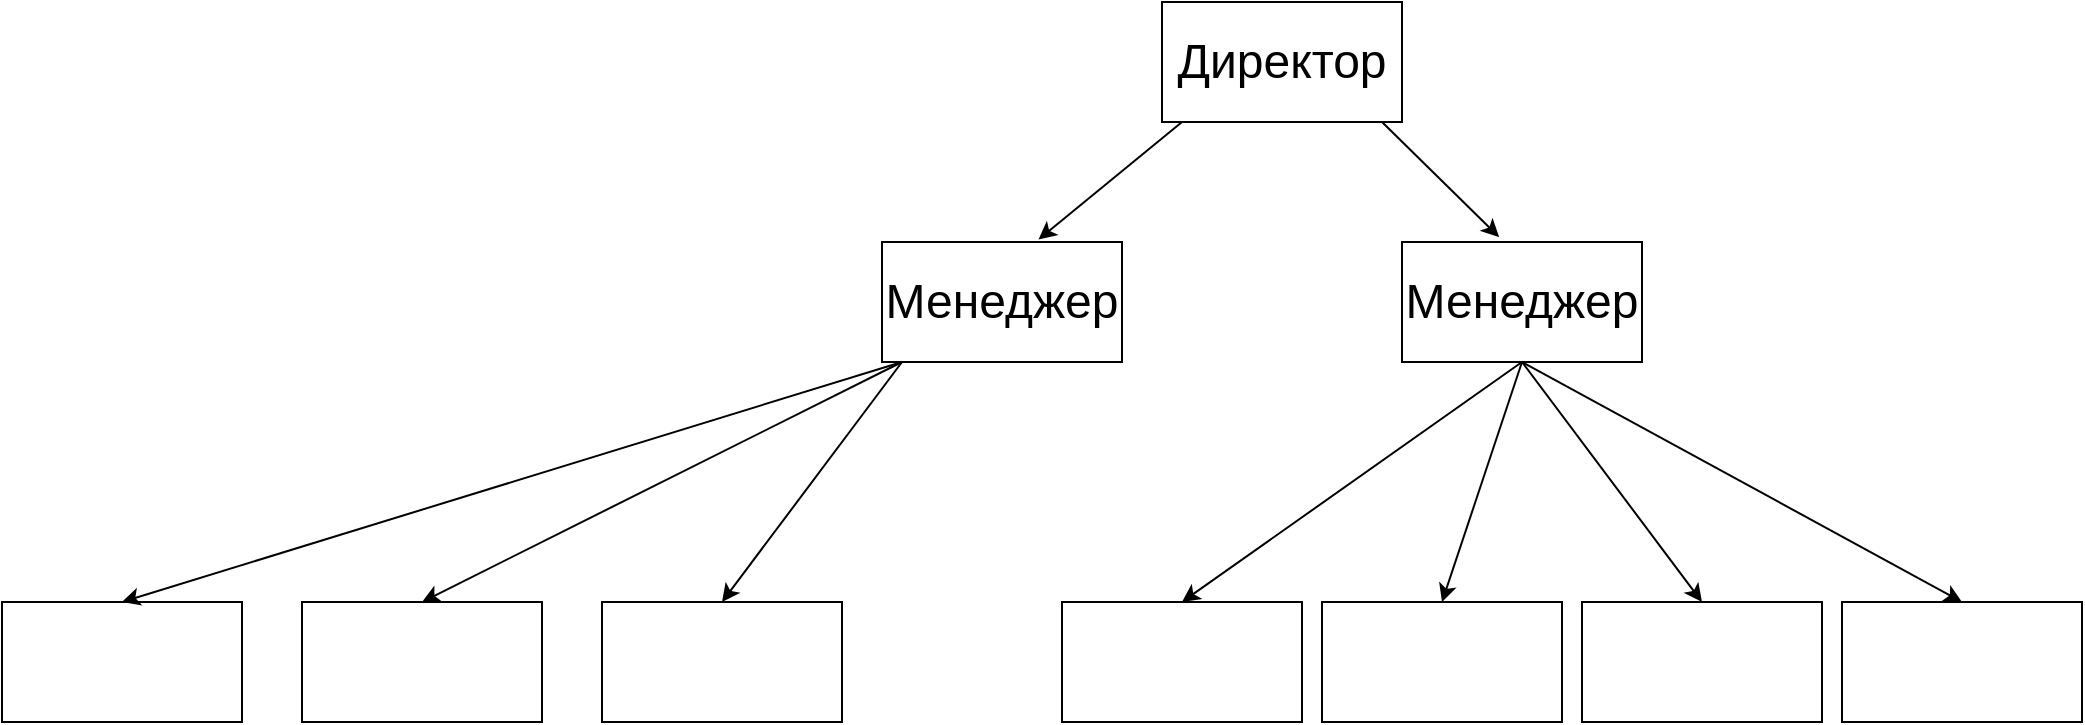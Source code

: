 <mxfile version="24.7.10">
  <diagram name="Страница — 1" id="cUaCiVWM540ATv6g6Q5h">
    <mxGraphModel dx="2633" dy="949" grid="1" gridSize="10" guides="1" tooltips="1" connect="1" arrows="1" fold="1" page="1" pageScale="1" pageWidth="827" pageHeight="1169" math="0" shadow="0">
      <root>
        <mxCell id="0" />
        <mxCell id="1" parent="0" />
        <mxCell id="YoFout8THXjlle_aH4VZ-1" value="Директор" style="rounded=0;whiteSpace=wrap;html=1;fontSize=24;" vertex="1" parent="1">
          <mxGeometry x="320" y="160" width="120" height="60" as="geometry" />
        </mxCell>
        <mxCell id="YoFout8THXjlle_aH4VZ-2" value="Менеджер" style="rounded=0;whiteSpace=wrap;html=1;fontSize=24;" vertex="1" parent="1">
          <mxGeometry x="180" y="280" width="120" height="60" as="geometry" />
        </mxCell>
        <mxCell id="YoFout8THXjlle_aH4VZ-3" value="Менеджер" style="rounded=0;whiteSpace=wrap;html=1;fontSize=24;" vertex="1" parent="1">
          <mxGeometry x="440" y="280" width="120" height="60" as="geometry" />
        </mxCell>
        <mxCell id="YoFout8THXjlle_aH4VZ-4" value="" style="rounded=0;whiteSpace=wrap;html=1;fontSize=24;" vertex="1" parent="1">
          <mxGeometry x="-110" y="460" width="120" height="60" as="geometry" />
        </mxCell>
        <mxCell id="YoFout8THXjlle_aH4VZ-5" value="" style="rounded=0;whiteSpace=wrap;html=1;fontSize=24;" vertex="1" parent="1">
          <mxGeometry x="40" y="460" width="120" height="60" as="geometry" />
        </mxCell>
        <mxCell id="YoFout8THXjlle_aH4VZ-6" value="" style="rounded=0;whiteSpace=wrap;html=1;fontSize=24;" vertex="1" parent="1">
          <mxGeometry x="-260" y="460" width="120" height="60" as="geometry" />
        </mxCell>
        <mxCell id="YoFout8THXjlle_aH4VZ-7" value="" style="rounded=0;whiteSpace=wrap;html=1;fontSize=24;" vertex="1" parent="1">
          <mxGeometry x="270" y="460" width="120" height="60" as="geometry" />
        </mxCell>
        <mxCell id="YoFout8THXjlle_aH4VZ-8" value="" style="rounded=0;whiteSpace=wrap;html=1;fontSize=24;" vertex="1" parent="1">
          <mxGeometry x="400" y="460" width="120" height="60" as="geometry" />
        </mxCell>
        <mxCell id="YoFout8THXjlle_aH4VZ-9" value="" style="rounded=0;whiteSpace=wrap;html=1;fontSize=24;" vertex="1" parent="1">
          <mxGeometry x="530" y="460" width="120" height="60" as="geometry" />
        </mxCell>
        <mxCell id="YoFout8THXjlle_aH4VZ-10" value="" style="rounded=0;whiteSpace=wrap;html=1;fontSize=24;" vertex="1" parent="1">
          <mxGeometry x="660" y="460" width="120" height="60" as="geometry" />
        </mxCell>
        <mxCell id="YoFout8THXjlle_aH4VZ-11" value="" style="endArrow=classic;html=1;rounded=0;entryX=0.652;entryY=-0.02;entryDx=0;entryDy=0;entryPerimeter=0;" edge="1" parent="1" target="YoFout8THXjlle_aH4VZ-2">
          <mxGeometry width="50" height="50" relative="1" as="geometry">
            <mxPoint x="330" y="220" as="sourcePoint" />
            <mxPoint x="260" y="310" as="targetPoint" />
          </mxGeometry>
        </mxCell>
        <mxCell id="YoFout8THXjlle_aH4VZ-12" value="" style="endArrow=classic;html=1;rounded=0;entryX=0.405;entryY=-0.04;entryDx=0;entryDy=0;entryPerimeter=0;" edge="1" parent="1" target="YoFout8THXjlle_aH4VZ-3">
          <mxGeometry width="50" height="50" relative="1" as="geometry">
            <mxPoint x="430" y="220" as="sourcePoint" />
            <mxPoint x="480" y="170" as="targetPoint" />
          </mxGeometry>
        </mxCell>
        <mxCell id="YoFout8THXjlle_aH4VZ-13" value="" style="endArrow=classic;html=1;rounded=0;entryX=0.5;entryY=0;entryDx=0;entryDy=0;" edge="1" parent="1" target="YoFout8THXjlle_aH4VZ-5">
          <mxGeometry width="50" height="50" relative="1" as="geometry">
            <mxPoint x="190" y="340" as="sourcePoint" />
            <mxPoint x="240" y="290" as="targetPoint" />
          </mxGeometry>
        </mxCell>
        <mxCell id="YoFout8THXjlle_aH4VZ-14" value="" style="endArrow=classic;html=1;rounded=0;entryX=0.5;entryY=0;entryDx=0;entryDy=0;" edge="1" parent="1" target="YoFout8THXjlle_aH4VZ-4">
          <mxGeometry width="50" height="50" relative="1" as="geometry">
            <mxPoint x="190" y="340" as="sourcePoint" />
            <mxPoint x="240" y="290" as="targetPoint" />
          </mxGeometry>
        </mxCell>
        <mxCell id="YoFout8THXjlle_aH4VZ-15" value="" style="endArrow=classic;html=1;rounded=0;entryX=0.5;entryY=0;entryDx=0;entryDy=0;" edge="1" parent="1" target="YoFout8THXjlle_aH4VZ-6">
          <mxGeometry width="50" height="50" relative="1" as="geometry">
            <mxPoint x="190" y="340" as="sourcePoint" />
            <mxPoint x="240" y="290" as="targetPoint" />
          </mxGeometry>
        </mxCell>
        <mxCell id="YoFout8THXjlle_aH4VZ-16" value="" style="endArrow=classic;html=1;rounded=0;entryX=0.5;entryY=0;entryDx=0;entryDy=0;" edge="1" parent="1" target="YoFout8THXjlle_aH4VZ-7">
          <mxGeometry width="50" height="50" relative="1" as="geometry">
            <mxPoint x="500" y="340" as="sourcePoint" />
            <mxPoint x="550" y="290" as="targetPoint" />
          </mxGeometry>
        </mxCell>
        <mxCell id="YoFout8THXjlle_aH4VZ-17" value="" style="endArrow=classic;html=1;rounded=0;entryX=0.5;entryY=0;entryDx=0;entryDy=0;" edge="1" parent="1" target="YoFout8THXjlle_aH4VZ-8">
          <mxGeometry width="50" height="50" relative="1" as="geometry">
            <mxPoint x="500" y="340" as="sourcePoint" />
            <mxPoint x="550" y="290" as="targetPoint" />
          </mxGeometry>
        </mxCell>
        <mxCell id="YoFout8THXjlle_aH4VZ-18" value="" style="endArrow=classic;html=1;rounded=0;entryX=0.5;entryY=0;entryDx=0;entryDy=0;" edge="1" parent="1" target="YoFout8THXjlle_aH4VZ-9">
          <mxGeometry width="50" height="50" relative="1" as="geometry">
            <mxPoint x="500" y="340" as="sourcePoint" />
            <mxPoint x="550" y="290" as="targetPoint" />
          </mxGeometry>
        </mxCell>
        <mxCell id="YoFout8THXjlle_aH4VZ-19" value="" style="endArrow=classic;html=1;rounded=0;entryX=0.5;entryY=0;entryDx=0;entryDy=0;" edge="1" parent="1" target="YoFout8THXjlle_aH4VZ-10">
          <mxGeometry width="50" height="50" relative="1" as="geometry">
            <mxPoint x="500" y="340" as="sourcePoint" />
            <mxPoint x="550" y="290" as="targetPoint" />
          </mxGeometry>
        </mxCell>
      </root>
    </mxGraphModel>
  </diagram>
</mxfile>

